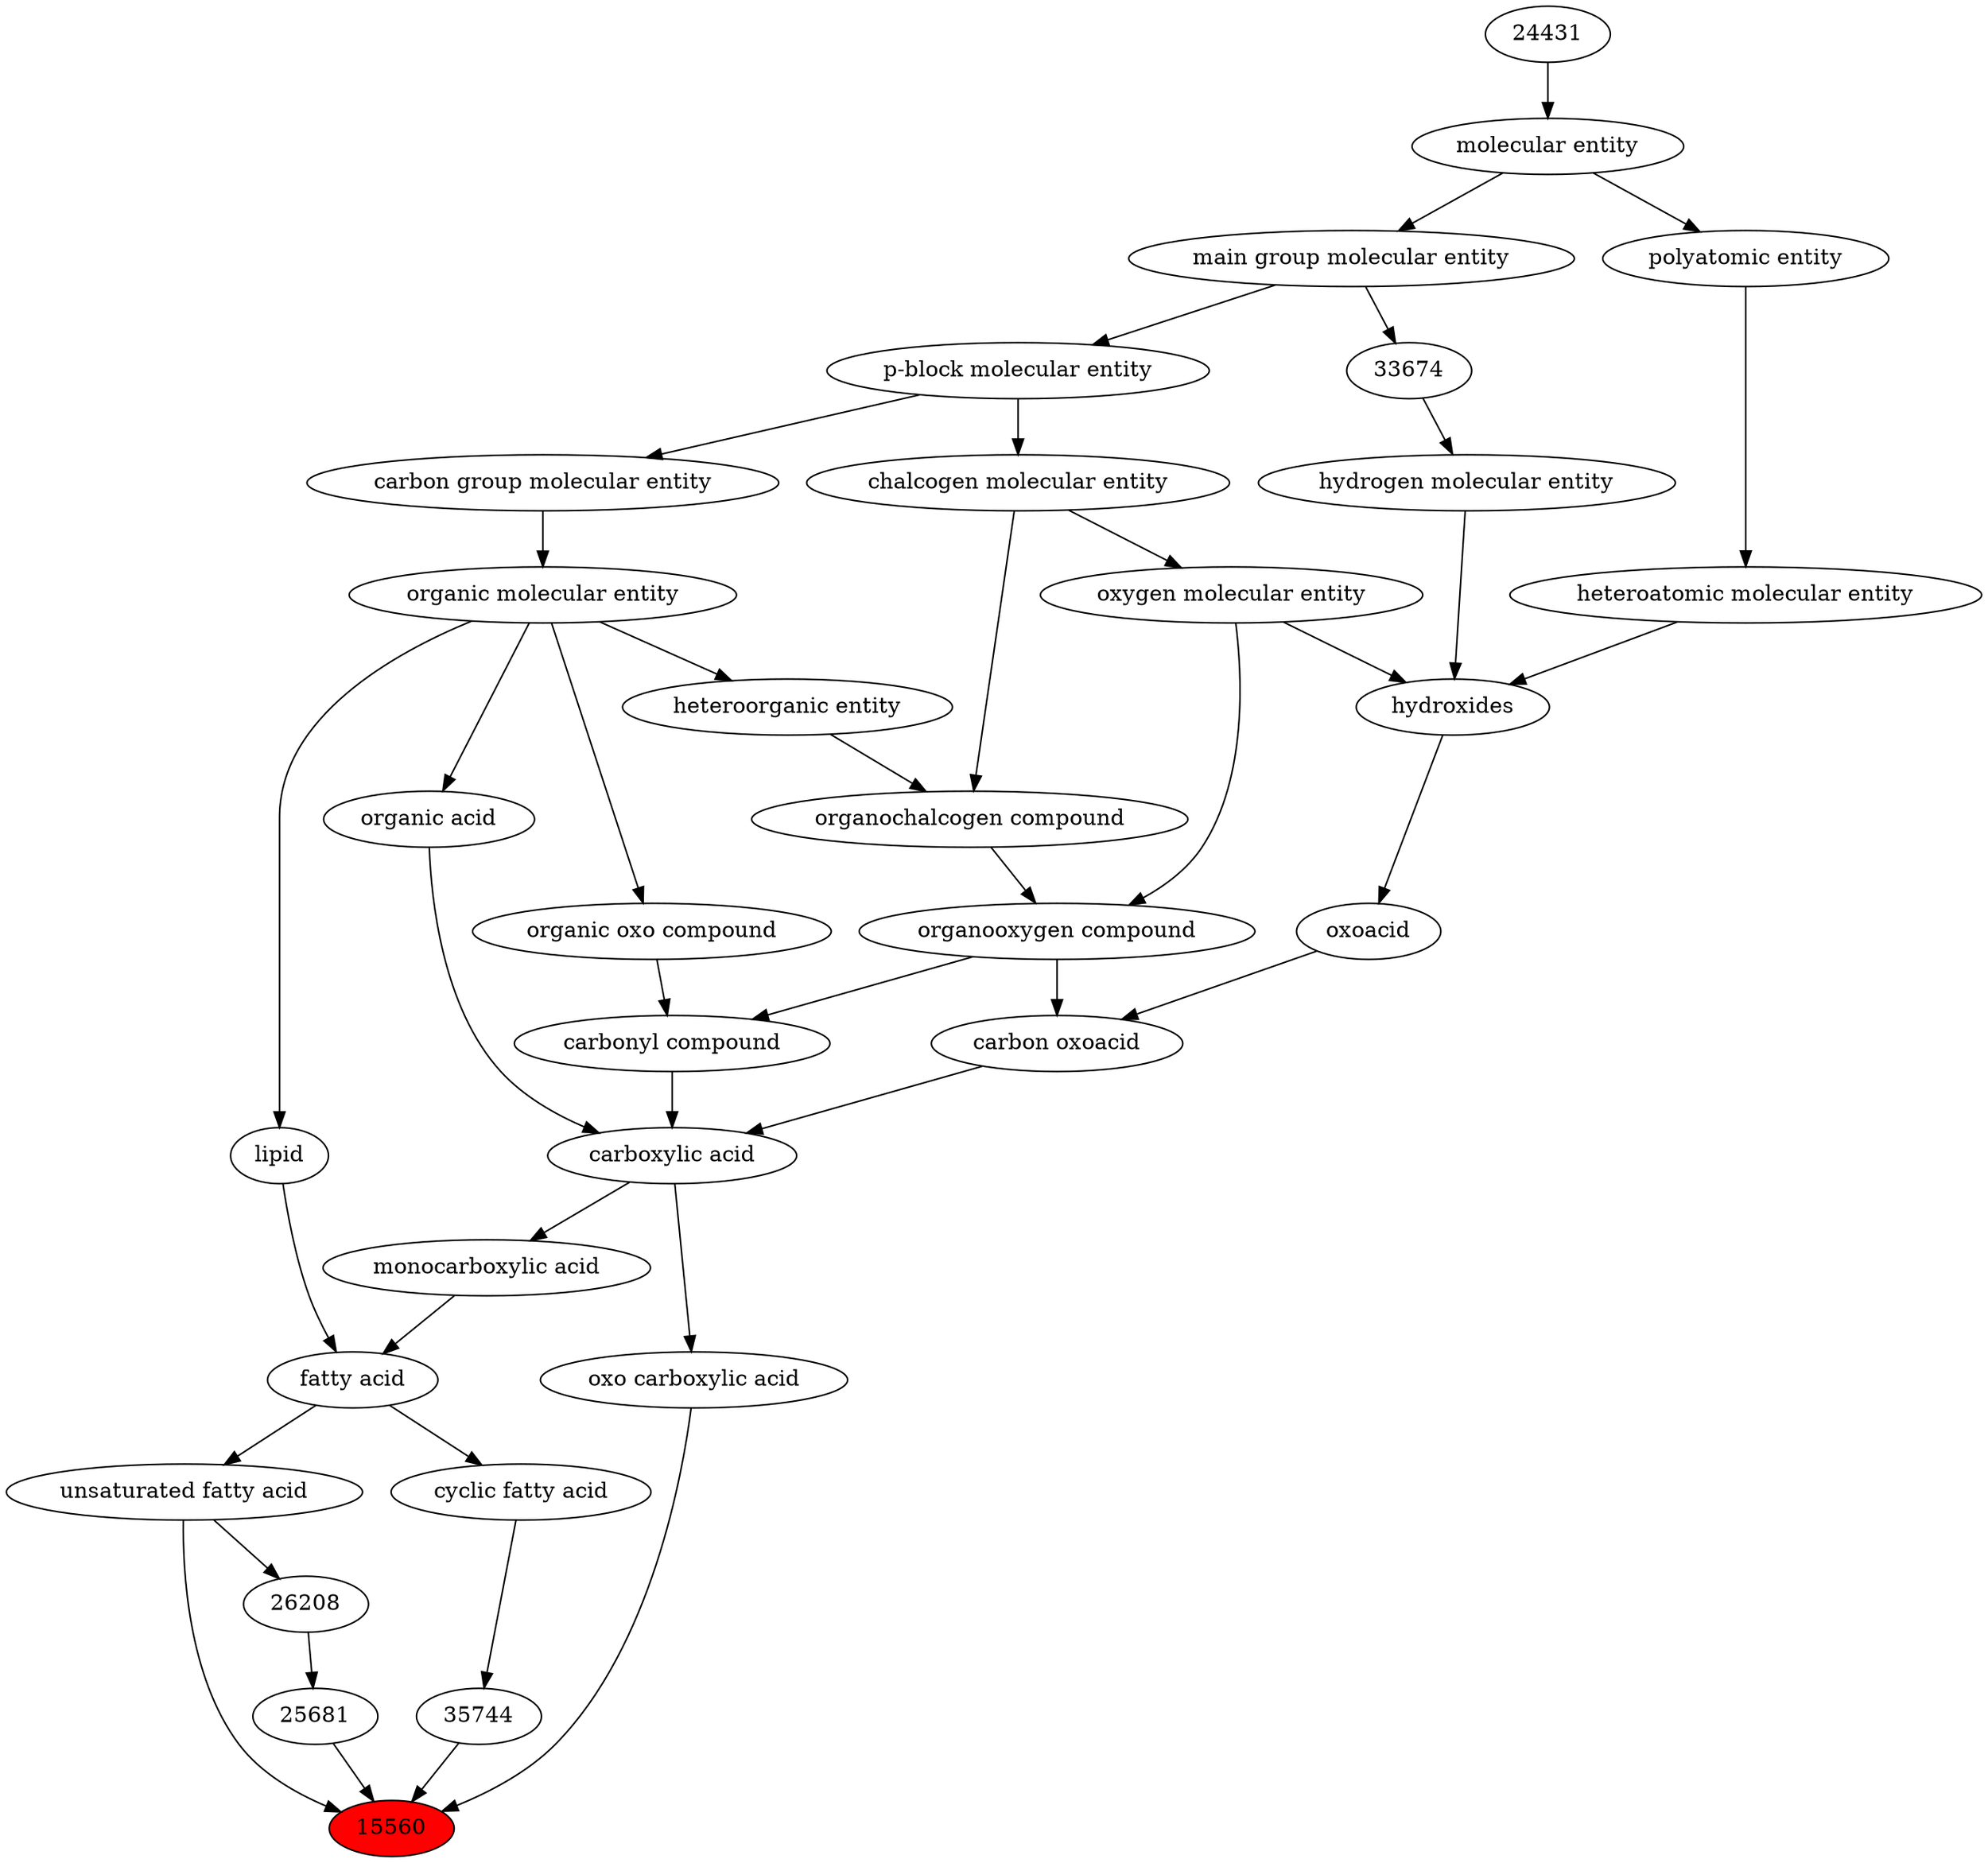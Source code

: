 digraph tree{ 
15560 [label="15560" fillcolor=red style=filled]
27208 -> 15560
35744 -> 15560
25754 -> 15560
25681 -> 15560
27208 [label="unsaturated fatty acid"]
35366 -> 27208
35744 [label="35744"]
59238 -> 35744
25754 [label="oxo carboxylic acid"]
33575 -> 25754
25681 [label="25681"]
26208 -> 25681
35366 [label="fatty acid"]
25384 -> 35366
18059 -> 35366
59238 [label="cyclic fatty acid"]
35366 -> 59238
33575 [label="carboxylic acid"]
36586 -> 33575
35605 -> 33575
64709 -> 33575
26208 [label="26208"]
27208 -> 26208
25384 [label="monocarboxylic acid"]
33575 -> 25384
18059 [label="lipid"]
50860 -> 18059
36586 [label="carbonyl compound"]
36587 -> 36586
36963 -> 36586
35605 [label="carbon oxoacid"]
24833 -> 35605
36963 -> 35605
64709 [label="organic acid"]
50860 -> 64709
50860 [label="organic molecular entity"]
33582 -> 50860
36587 [label="organic oxo compound"]
50860 -> 36587
36963 [label="organooxygen compound"]
36962 -> 36963
25806 -> 36963
24833 [label="oxoacid"]
24651 -> 24833
33582 [label="carbon group molecular entity"]
33675 -> 33582
36962 [label="organochalcogen compound"]
33285 -> 36962
33304 -> 36962
25806 [label="oxygen molecular entity"]
33304 -> 25806
24651 [label="hydroxides"]
25806 -> 24651
33608 -> 24651
37577 -> 24651
33675 [label="p-block molecular entity"]
33579 -> 33675
33285 [label="heteroorganic entity"]
50860 -> 33285
33304 [label="chalcogen molecular entity"]
33675 -> 33304
33608 [label="hydrogen molecular entity"]
33674 -> 33608
37577 [label="heteroatomic molecular entity"]
36357 -> 37577
33579 [label="main group molecular entity"]
23367 -> 33579
33674 [label="33674"]
33579 -> 33674
36357 [label="polyatomic entity"]
23367 -> 36357
23367 [label="molecular entity"]
24431 -> 23367
24431 [label="24431"]
}